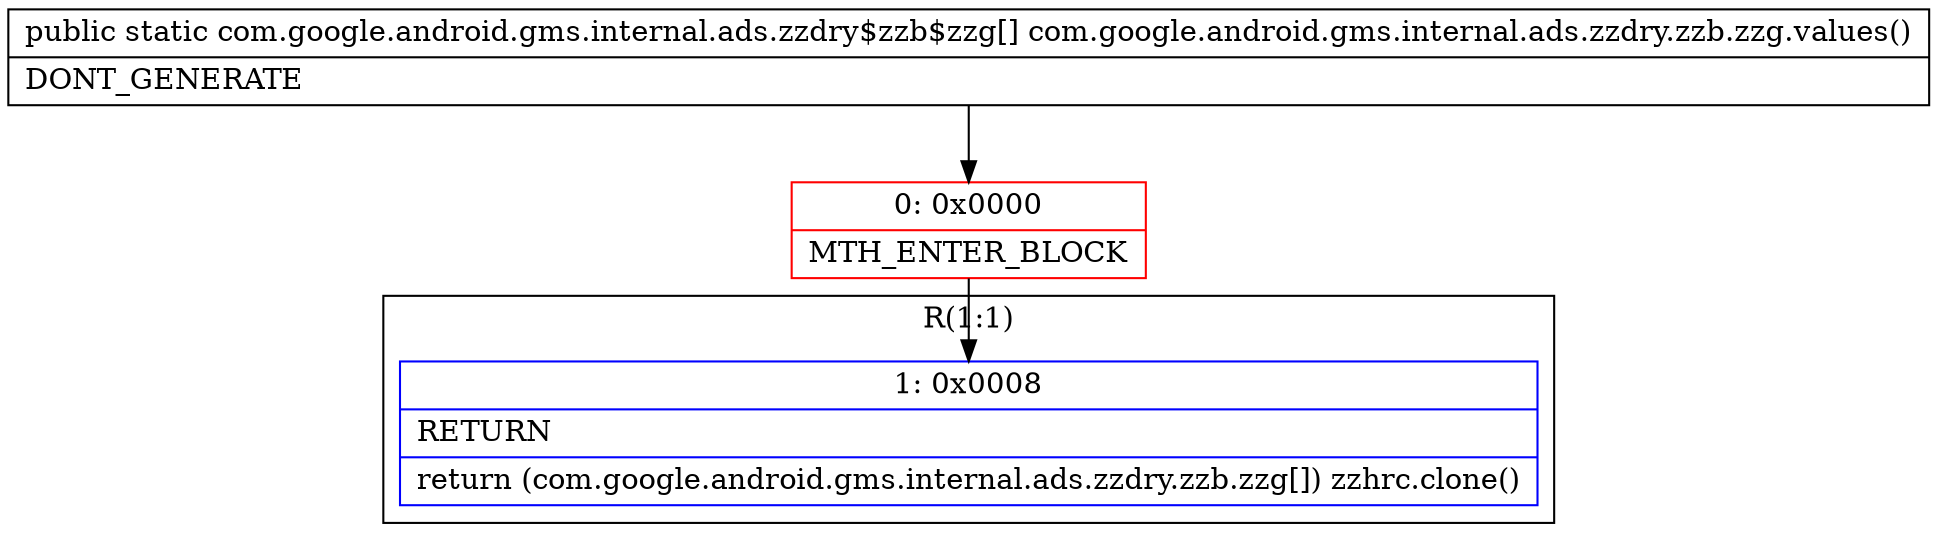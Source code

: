 digraph "CFG forcom.google.android.gms.internal.ads.zzdry.zzb.zzg.values()[Lcom\/google\/android\/gms\/internal\/ads\/zzdry$zzb$zzg;" {
subgraph cluster_Region_16733440 {
label = "R(1:1)";
node [shape=record,color=blue];
Node_1 [shape=record,label="{1\:\ 0x0008|RETURN\l|return (com.google.android.gms.internal.ads.zzdry.zzb.zzg[]) zzhrc.clone()\l}"];
}
Node_0 [shape=record,color=red,label="{0\:\ 0x0000|MTH_ENTER_BLOCK\l}"];
MethodNode[shape=record,label="{public static com.google.android.gms.internal.ads.zzdry$zzb$zzg[] com.google.android.gms.internal.ads.zzdry.zzb.zzg.values()  | DONT_GENERATE\l}"];
MethodNode -> Node_0;
Node_0 -> Node_1;
}


